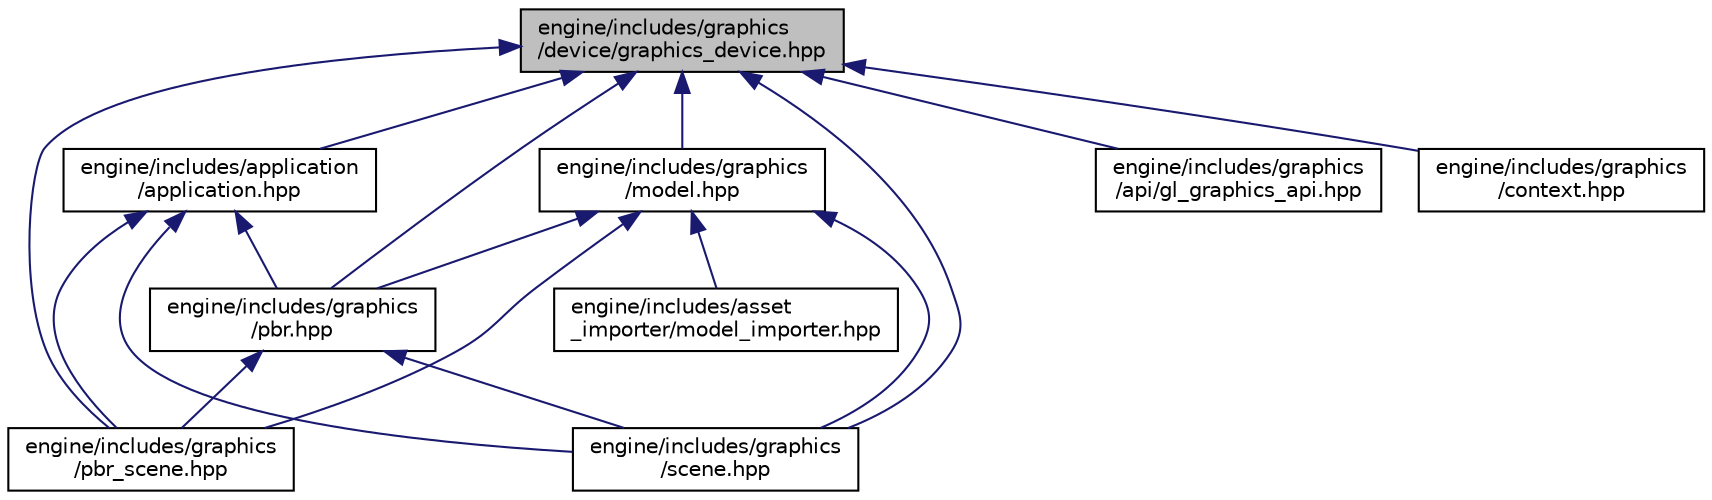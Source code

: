 digraph "engine/includes/graphics/device/graphics_device.hpp"
{
 // LATEX_PDF_SIZE
  edge [fontname="Helvetica",fontsize="10",labelfontname="Helvetica",labelfontsize="10"];
  node [fontname="Helvetica",fontsize="10",shape=record];
  Node49 [label="engine/includes/graphics\l/device/graphics_device.hpp",height=0.2,width=0.4,color="black", fillcolor="grey75", style="filled", fontcolor="black",tooltip=" "];
  Node49 -> Node50 [dir="back",color="midnightblue",fontsize="10",style="solid"];
  Node50 [label="engine/includes/application\l/application.hpp",height=0.2,width=0.4,color="black", fillcolor="white", style="filled",URL="$application_8hpp.html",tooltip=" "];
  Node50 -> Node51 [dir="back",color="midnightblue",fontsize="10",style="solid"];
  Node51 [label="engine/includes/graphics\l/pbr.hpp",height=0.2,width=0.4,color="black", fillcolor="white", style="filled",URL="$pbr_8hpp.html",tooltip=" "];
  Node51 -> Node52 [dir="back",color="midnightblue",fontsize="10",style="solid"];
  Node52 [label="engine/includes/graphics\l/pbr_scene.hpp",height=0.2,width=0.4,color="black", fillcolor="white", style="filled",URL="$pbr__scene_8hpp.html",tooltip=" "];
  Node51 -> Node53 [dir="back",color="midnightblue",fontsize="10",style="solid"];
  Node53 [label="engine/includes/graphics\l/scene.hpp",height=0.2,width=0.4,color="black", fillcolor="white", style="filled",URL="$scene_8hpp.html",tooltip=" "];
  Node50 -> Node52 [dir="back",color="midnightblue",fontsize="10",style="solid"];
  Node50 -> Node53 [dir="back",color="midnightblue",fontsize="10",style="solid"];
  Node49 -> Node54 [dir="back",color="midnightblue",fontsize="10",style="solid"];
  Node54 [label="engine/includes/graphics\l/api/gl_graphics_api.hpp",height=0.2,width=0.4,color="black", fillcolor="white", style="filled",URL="$gl__graphics__api_8hpp.html",tooltip=" "];
  Node49 -> Node55 [dir="back",color="midnightblue",fontsize="10",style="solid"];
  Node55 [label="engine/includes/graphics\l/context.hpp",height=0.2,width=0.4,color="black", fillcolor="white", style="filled",URL="$context_8hpp.html",tooltip=" "];
  Node49 -> Node56 [dir="back",color="midnightblue",fontsize="10",style="solid"];
  Node56 [label="engine/includes/graphics\l/model.hpp",height=0.2,width=0.4,color="black", fillcolor="white", style="filled",URL="$model_8hpp.html",tooltip=" "];
  Node56 -> Node57 [dir="back",color="midnightblue",fontsize="10",style="solid"];
  Node57 [label="engine/includes/asset\l_importer/model_importer.hpp",height=0.2,width=0.4,color="black", fillcolor="white", style="filled",URL="$model__importer_8hpp.html",tooltip=" "];
  Node56 -> Node51 [dir="back",color="midnightblue",fontsize="10",style="solid"];
  Node56 -> Node52 [dir="back",color="midnightblue",fontsize="10",style="solid"];
  Node56 -> Node53 [dir="back",color="midnightblue",fontsize="10",style="solid"];
  Node49 -> Node51 [dir="back",color="midnightblue",fontsize="10",style="solid"];
  Node49 -> Node52 [dir="back",color="midnightblue",fontsize="10",style="solid"];
  Node49 -> Node53 [dir="back",color="midnightblue",fontsize="10",style="solid"];
}

